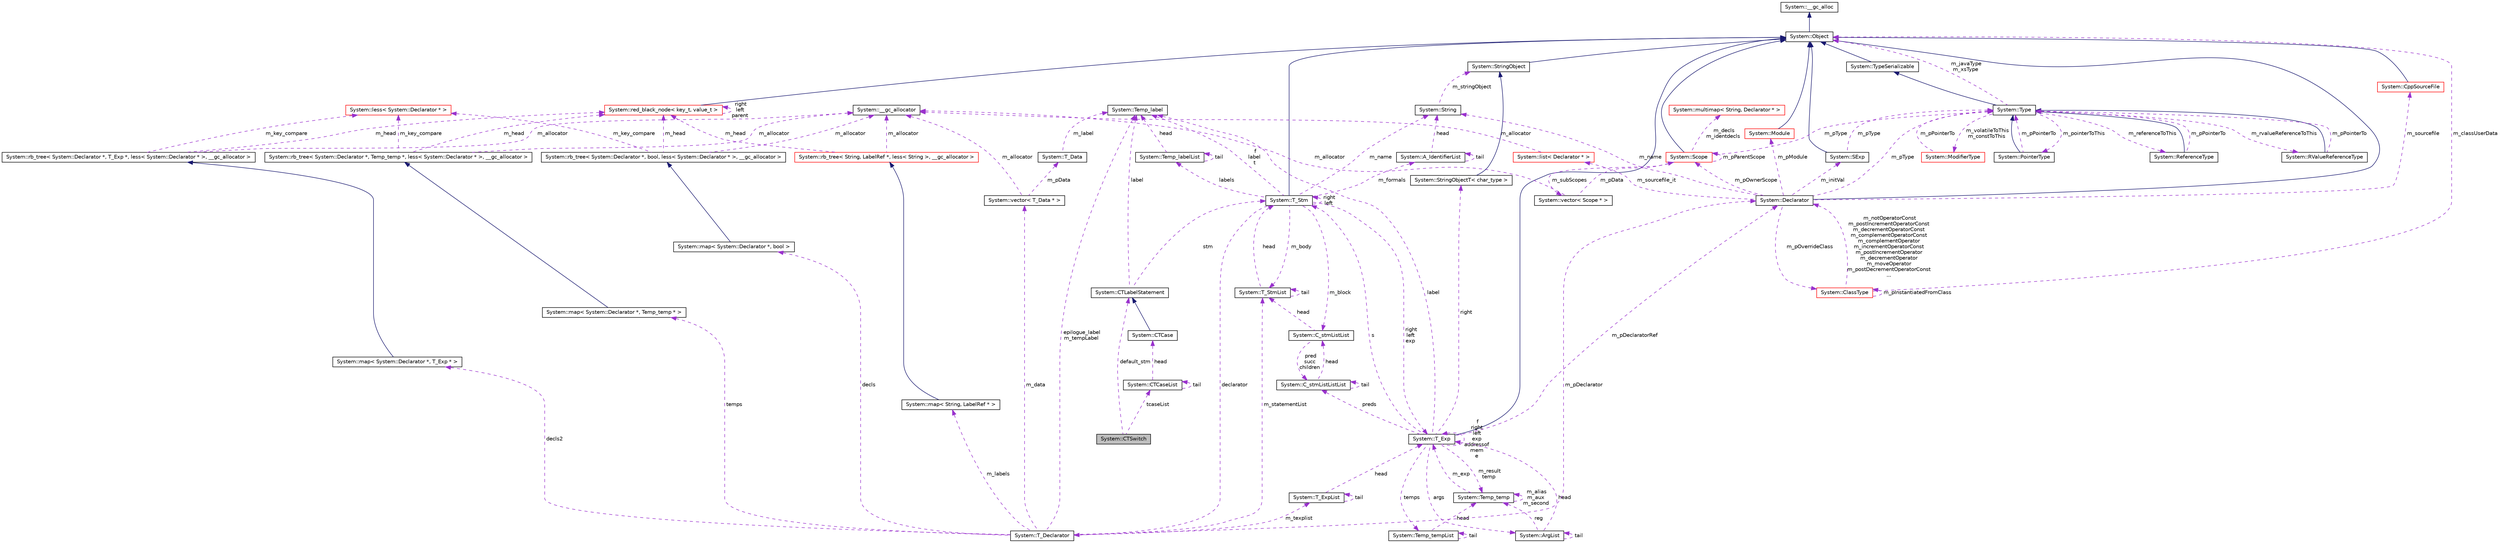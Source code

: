 digraph G
{
  edge [fontname="Helvetica",fontsize="10",labelfontname="Helvetica",labelfontsize="10"];
  node [fontname="Helvetica",fontsize="10",shape=record];
  Node1 [label="System::CTSwitch",height=0.2,width=0.4,color="black", fillcolor="grey75", style="filled" fontcolor="black"];
  Node2 -> Node1 [dir="back",color="darkorchid3",fontsize="10",style="dashed",label=" default_stm" ,fontname="Helvetica"];
  Node2 [label="System::CTLabelStatement",height=0.2,width=0.4,color="black", fillcolor="white", style="filled",URL="$class_system_1_1_c_t_label_statement.html"];
  Node3 -> Node2 [dir="back",color="darkorchid3",fontsize="10",style="dashed",label=" stm" ,fontname="Helvetica"];
  Node3 [label="System::T_Stm",height=0.2,width=0.4,color="black", fillcolor="white", style="filled",URL="$class_system_1_1_t___stm.html"];
  Node4 -> Node3 [dir="back",color="midnightblue",fontsize="10",style="solid",fontname="Helvetica"];
  Node4 [label="System::Object",height=0.2,width=0.4,color="black", fillcolor="white", style="filled",URL="$class_system_1_1_object.html"];
  Node5 -> Node4 [dir="back",color="midnightblue",fontsize="10",style="solid",fontname="Helvetica"];
  Node5 [label="System::__gc_alloc",height=0.2,width=0.4,color="black", fillcolor="white", style="filled",URL="$class_system_1_1____gc__alloc.html"];
  Node3 -> Node3 [dir="back",color="darkorchid3",fontsize="10",style="dashed",label=" right\nleft" ,fontname="Helvetica"];
  Node6 -> Node3 [dir="back",color="darkorchid3",fontsize="10",style="dashed",label=" m_body" ,fontname="Helvetica"];
  Node6 [label="System::T_StmList",height=0.2,width=0.4,color="black", fillcolor="white", style="filled",URL="$class_system_1_1_t___stm_list.html"];
  Node3 -> Node6 [dir="back",color="darkorchid3",fontsize="10",style="dashed",label=" head" ,fontname="Helvetica"];
  Node6 -> Node6 [dir="back",color="darkorchid3",fontsize="10",style="dashed",label=" tail" ,fontname="Helvetica"];
  Node7 -> Node3 [dir="back",color="darkorchid3",fontsize="10",style="dashed",label=" labels" ,fontname="Helvetica"];
  Node7 [label="System::Temp_labelList",height=0.2,width=0.4,color="black", fillcolor="white", style="filled",URL="$struct_system_1_1_temp__label_list.html"];
  Node7 -> Node7 [dir="back",color="darkorchid3",fontsize="10",style="dashed",label=" tail" ,fontname="Helvetica"];
  Node8 -> Node7 [dir="back",color="darkorchid3",fontsize="10",style="dashed",label=" head" ,fontname="Helvetica"];
  Node8 [label="System::Temp_label",height=0.2,width=0.4,color="black", fillcolor="white", style="filled",URL="$class_system_1_1_temp__label.html"];
  Node8 -> Node3 [dir="back",color="darkorchid3",fontsize="10",style="dashed",label=" f\nlabel\nt" ,fontname="Helvetica"];
  Node9 -> Node3 [dir="back",color="darkorchid3",fontsize="10",style="dashed",label=" declarator" ,fontname="Helvetica"];
  Node9 [label="System::T_Declarator",height=0.2,width=0.4,color="black", fillcolor="white", style="filled",URL="$class_system_1_1_t___declarator.html"];
  Node10 -> Node9 [dir="back",color="darkorchid3",fontsize="10",style="dashed",label=" decls" ,fontname="Helvetica"];
  Node10 [label="System::map\< System::Declarator *, bool \>",height=0.2,width=0.4,color="black", fillcolor="white", style="filled",URL="$class_system_1_1map.html"];
  Node11 -> Node10 [dir="back",color="midnightblue",fontsize="10",style="solid",fontname="Helvetica"];
  Node11 [label="System::rb_tree\< System::Declarator *, bool, less\< System::Declarator * \>, __gc_allocator \>",height=0.2,width=0.4,color="black", fillcolor="white", style="filled",URL="$class_system_1_1rb__tree.html"];
  Node12 -> Node11 [dir="back",color="darkorchid3",fontsize="10",style="dashed",label=" m_allocator" ,fontname="Helvetica"];
  Node12 [label="System::__gc_allocator",height=0.2,width=0.4,color="black", fillcolor="white", style="filled",URL="$class_system_1_1____gc__allocator.html"];
  Node13 -> Node11 [dir="back",color="darkorchid3",fontsize="10",style="dashed",label=" m_key_compare" ,fontname="Helvetica"];
  Node13 [label="System::less\< System::Declarator * \>",height=0.2,width=0.4,color="red", fillcolor="white", style="filled",URL="$class_system_1_1less.html"];
  Node14 -> Node11 [dir="back",color="darkorchid3",fontsize="10",style="dashed",label=" m_head" ,fontname="Helvetica"];
  Node14 [label="System::red_black_node\< key_t, value_t \>",height=0.2,width=0.4,color="red", fillcolor="white", style="filled",URL="$class_system_1_1red__black__node.html"];
  Node4 -> Node14 [dir="back",color="midnightblue",fontsize="10",style="solid",fontname="Helvetica"];
  Node14 -> Node14 [dir="back",color="darkorchid3",fontsize="10",style="dashed",label=" right\nleft\nparent" ,fontname="Helvetica"];
  Node15 -> Node9 [dir="back",color="darkorchid3",fontsize="10",style="dashed",label=" m_texplist" ,fontname="Helvetica"];
  Node15 [label="System::T_ExpList",height=0.2,width=0.4,color="black", fillcolor="white", style="filled",URL="$class_system_1_1_t___exp_list.html"];
  Node15 -> Node15 [dir="back",color="darkorchid3",fontsize="10",style="dashed",label=" tail" ,fontname="Helvetica"];
  Node16 -> Node15 [dir="back",color="darkorchid3",fontsize="10",style="dashed",label=" head" ,fontname="Helvetica"];
  Node16 [label="System::T_Exp",height=0.2,width=0.4,color="black", fillcolor="white", style="filled",URL="$class_system_1_1_t___exp.html"];
  Node4 -> Node16 [dir="back",color="midnightblue",fontsize="10",style="solid",fontname="Helvetica"];
  Node17 -> Node16 [dir="back",color="darkorchid3",fontsize="10",style="dashed",label=" preds" ,fontname="Helvetica"];
  Node17 [label="System::C_stmListListList",height=0.2,width=0.4,color="black", fillcolor="white", style="filled",URL="$class_system_1_1_c__stm_list_list_list.html"];
  Node17 -> Node17 [dir="back",color="darkorchid3",fontsize="10",style="dashed",label=" tail" ,fontname="Helvetica"];
  Node18 -> Node17 [dir="back",color="darkorchid3",fontsize="10",style="dashed",label=" head" ,fontname="Helvetica"];
  Node18 [label="System::C_stmListList",height=0.2,width=0.4,color="black", fillcolor="white", style="filled",URL="$class_system_1_1_c__stm_list_list.html"];
  Node17 -> Node18 [dir="back",color="darkorchid3",fontsize="10",style="dashed",label=" pred\nsucc\nchildren" ,fontname="Helvetica"];
  Node6 -> Node18 [dir="back",color="darkorchid3",fontsize="10",style="dashed",label=" head" ,fontname="Helvetica"];
  Node3 -> Node16 [dir="back",color="darkorchid3",fontsize="10",style="dashed",label=" s" ,fontname="Helvetica"];
  Node19 -> Node16 [dir="back",color="darkorchid3",fontsize="10",style="dashed",label=" temps" ,fontname="Helvetica"];
  Node19 [label="System::Temp_tempList",height=0.2,width=0.4,color="black", fillcolor="white", style="filled",URL="$class_system_1_1_temp__temp_list.html"];
  Node19 -> Node19 [dir="back",color="darkorchid3",fontsize="10",style="dashed",label=" tail" ,fontname="Helvetica"];
  Node20 -> Node19 [dir="back",color="darkorchid3",fontsize="10",style="dashed",label=" head" ,fontname="Helvetica"];
  Node20 [label="System::Temp_temp",height=0.2,width=0.4,color="black", fillcolor="white", style="filled",URL="$class_system_1_1_temp__temp.html"];
  Node20 -> Node20 [dir="back",color="darkorchid3",fontsize="10",style="dashed",label=" m_alias\nm_aux\nm_second" ,fontname="Helvetica"];
  Node16 -> Node20 [dir="back",color="darkorchid3",fontsize="10",style="dashed",label=" m_exp" ,fontname="Helvetica"];
  Node8 -> Node16 [dir="back",color="darkorchid3",fontsize="10",style="dashed",label=" label" ,fontname="Helvetica"];
  Node21 -> Node16 [dir="back",color="darkorchid3",fontsize="10",style="dashed",label=" m_pDeclaratorRef" ,fontname="Helvetica"];
  Node21 [label="System::Declarator",height=0.2,width=0.4,color="black", fillcolor="white", style="filled",URL="$class_system_1_1_declarator.html"];
  Node4 -> Node21 [dir="back",color="midnightblue",fontsize="10",style="solid",fontname="Helvetica"];
  Node22 -> Node21 [dir="back",color="darkorchid3",fontsize="10",style="dashed",label=" m_pType" ,fontname="Helvetica"];
  Node22 [label="System::Type",height=0.2,width=0.4,color="black", fillcolor="white", style="filled",URL="$class_system_1_1_type.html"];
  Node23 -> Node22 [dir="back",color="midnightblue",fontsize="10",style="solid",fontname="Helvetica"];
  Node23 [label="System::TypeSerializable",height=0.2,width=0.4,color="black", fillcolor="white", style="filled",URL="$class_system_1_1_type_serializable.html"];
  Node4 -> Node23 [dir="back",color="midnightblue",fontsize="10",style="solid",fontname="Helvetica"];
  Node24 -> Node22 [dir="back",color="darkorchid3",fontsize="10",style="dashed",label=" m_pointerToThis" ,fontname="Helvetica"];
  Node24 [label="System::PointerType",height=0.2,width=0.4,color="black", fillcolor="white", style="filled",URL="$class_system_1_1_pointer_type.html"];
  Node22 -> Node24 [dir="back",color="midnightblue",fontsize="10",style="solid",fontname="Helvetica"];
  Node22 -> Node24 [dir="back",color="darkorchid3",fontsize="10",style="dashed",label=" m_pPointerTo" ,fontname="Helvetica"];
  Node25 -> Node22 [dir="back",color="darkorchid3",fontsize="10",style="dashed",label=" m_referenceToThis" ,fontname="Helvetica"];
  Node25 [label="System::ReferenceType",height=0.2,width=0.4,color="black", fillcolor="white", style="filled",URL="$class_system_1_1_reference_type.html"];
  Node22 -> Node25 [dir="back",color="midnightblue",fontsize="10",style="solid",fontname="Helvetica"];
  Node22 -> Node25 [dir="back",color="darkorchid3",fontsize="10",style="dashed",label=" m_pPointerTo" ,fontname="Helvetica"];
  Node26 -> Node22 [dir="back",color="darkorchid3",fontsize="10",style="dashed",label=" m_rvalueReferenceToThis" ,fontname="Helvetica"];
  Node26 [label="System::RValueReferenceType",height=0.2,width=0.4,color="black", fillcolor="white", style="filled",URL="$class_system_1_1_r_value_reference_type.html"];
  Node22 -> Node26 [dir="back",color="midnightblue",fontsize="10",style="solid",fontname="Helvetica"];
  Node22 -> Node26 [dir="back",color="darkorchid3",fontsize="10",style="dashed",label=" m_pPointerTo" ,fontname="Helvetica"];
  Node27 -> Node22 [dir="back",color="darkorchid3",fontsize="10",style="dashed",label=" m_volatileToThis\nm_constToThis" ,fontname="Helvetica"];
  Node27 [label="System::ModifierType",height=0.2,width=0.4,color="red", fillcolor="white", style="filled",URL="$class_system_1_1_modifier_type.html"];
  Node22 -> Node27 [dir="back",color="darkorchid3",fontsize="10",style="dashed",label=" m_pPointerTo" ,fontname="Helvetica"];
  Node4 -> Node22 [dir="back",color="darkorchid3",fontsize="10",style="dashed",label=" m_javaType\nm_xsType" ,fontname="Helvetica"];
  Node28 -> Node21 [dir="back",color="darkorchid3",fontsize="10",style="dashed",label=" m_pOwnerScope" ,fontname="Helvetica"];
  Node28 [label="System::Scope",height=0.2,width=0.4,color="red", fillcolor="white", style="filled",URL="$class_system_1_1_scope.html"];
  Node4 -> Node28 [dir="back",color="midnightblue",fontsize="10",style="solid",fontname="Helvetica"];
  Node22 -> Node28 [dir="back",color="darkorchid3",fontsize="10",style="dashed",label=" m_pType" ,fontname="Helvetica"];
  Node29 -> Node28 [dir="back",color="darkorchid3",fontsize="10",style="dashed",label=" m_subScopes" ,fontname="Helvetica"];
  Node29 [label="System::vector\< Scope * \>",height=0.2,width=0.4,color="black", fillcolor="white", style="filled",URL="$class_system_1_1vector.html"];
  Node28 -> Node29 [dir="back",color="darkorchid3",fontsize="10",style="dashed",label=" m_pData" ,fontname="Helvetica"];
  Node12 -> Node29 [dir="back",color="darkorchid3",fontsize="10",style="dashed",label=" m_allocator" ,fontname="Helvetica"];
  Node28 -> Node28 [dir="back",color="darkorchid3",fontsize="10",style="dashed",label=" m_pParentScope" ,fontname="Helvetica"];
  Node30 -> Node28 [dir="back",color="darkorchid3",fontsize="10",style="dashed",label=" m_decls\nm_identdecls" ,fontname="Helvetica"];
  Node30 [label="System::multimap\< String, Declarator * \>",height=0.2,width=0.4,color="red", fillcolor="white", style="filled",URL="$class_system_1_1multimap.html"];
  Node31 -> Node21 [dir="back",color="darkorchid3",fontsize="10",style="dashed",label=" m_initVal" ,fontname="Helvetica"];
  Node31 [label="System::SExp",height=0.2,width=0.4,color="black", fillcolor="white", style="filled",URL="$class_system_1_1_s_exp.html"];
  Node4 -> Node31 [dir="back",color="midnightblue",fontsize="10",style="solid",fontname="Helvetica"];
  Node22 -> Node31 [dir="back",color="darkorchid3",fontsize="10",style="dashed",label=" m_pType" ,fontname="Helvetica"];
  Node32 -> Node21 [dir="back",color="darkorchid3",fontsize="10",style="dashed",label=" m_sourcefile" ,fontname="Helvetica"];
  Node32 [label="System::CppSourceFile",height=0.2,width=0.4,color="red", fillcolor="white", style="filled",URL="$class_system_1_1_cpp_source_file.html"];
  Node4 -> Node32 [dir="back",color="midnightblue",fontsize="10",style="solid",fontname="Helvetica"];
  Node33 -> Node21 [dir="back",color="darkorchid3",fontsize="10",style="dashed",label=" m_pOverrideClass" ,fontname="Helvetica"];
  Node33 [label="System::ClassType",height=0.2,width=0.4,color="red", fillcolor="white", style="filled",URL="$class_system_1_1_class_type.html"];
  Node21 -> Node33 [dir="back",color="darkorchid3",fontsize="10",style="dashed",label=" m_notOperatorConst\nm_postIncrementOperatorConst\nm_decrementOperatorConst\nm_complementOperatorConst\nm_complementOperator\nm_incrementOperatorConst\nm_postIncrementOperator\nm_decrementOperator\nm_moveOperator\nm_postDecrementOperatorConst\n..." ,fontname="Helvetica"];
  Node33 -> Node33 [dir="back",color="darkorchid3",fontsize="10",style="dashed",label=" m_pInstantiatedFromClass" ,fontname="Helvetica"];
  Node4 -> Node33 [dir="back",color="darkorchid3",fontsize="10",style="dashed",label=" m_classUserData" ,fontname="Helvetica"];
  Node34 -> Node21 [dir="back",color="darkorchid3",fontsize="10",style="dashed",label=" m_name" ,fontname="Helvetica"];
  Node34 [label="System::String",height=0.2,width=0.4,color="black", fillcolor="white", style="filled",URL="$class_system_1_1_string.html"];
  Node35 -> Node34 [dir="back",color="darkorchid3",fontsize="10",style="dashed",label=" m_stringObject" ,fontname="Helvetica"];
  Node35 [label="System::StringObject",height=0.2,width=0.4,color="black", fillcolor="white", style="filled",URL="$class_system_1_1_string_object.html"];
  Node4 -> Node35 [dir="back",color="midnightblue",fontsize="10",style="solid",fontname="Helvetica"];
  Node36 -> Node21 [dir="back",color="darkorchid3",fontsize="10",style="dashed",label=" m_pModule" ,fontname="Helvetica"];
  Node36 [label="System::Module",height=0.2,width=0.4,color="red", fillcolor="white", style="filled",URL="$class_system_1_1_module.html"];
  Node4 -> Node36 [dir="back",color="midnightblue",fontsize="10",style="solid",fontname="Helvetica"];
  Node37 -> Node21 [dir="back",color="darkorchid3",fontsize="10",style="dashed",label=" m_sourcefile_it" ,fontname="Helvetica"];
  Node37 [label="System::list\< Declarator * \>",height=0.2,width=0.4,color="red", fillcolor="white", style="filled",URL="$class_system_1_1list.html"];
  Node12 -> Node37 [dir="back",color="darkorchid3",fontsize="10",style="dashed",label=" m_allocator" ,fontname="Helvetica"];
  Node38 -> Node16 [dir="back",color="darkorchid3",fontsize="10",style="dashed",label=" args" ,fontname="Helvetica"];
  Node38 [label="System::ArgList",height=0.2,width=0.4,color="black", fillcolor="white", style="filled",URL="$class_system_1_1_arg_list.html"];
  Node38 -> Node38 [dir="back",color="darkorchid3",fontsize="10",style="dashed",label=" tail" ,fontname="Helvetica"];
  Node20 -> Node38 [dir="back",color="darkorchid3",fontsize="10",style="dashed",label=" reg" ,fontname="Helvetica"];
  Node16 -> Node38 [dir="back",color="darkorchid3",fontsize="10",style="dashed",label=" head" ,fontname="Helvetica"];
  Node20 -> Node16 [dir="back",color="darkorchid3",fontsize="10",style="dashed",label=" m_result\ntemp" ,fontname="Helvetica"];
  Node16 -> Node16 [dir="back",color="darkorchid3",fontsize="10",style="dashed",label=" f\nright\nleft\nexp\naddressof\nmem\ne" ,fontname="Helvetica"];
  Node39 -> Node16 [dir="back",color="darkorchid3",fontsize="10",style="dashed",label=" right" ,fontname="Helvetica"];
  Node39 [label="System::StringObjectT\< char_type \>",height=0.2,width=0.4,color="black", fillcolor="white", style="filled",URL="$class_system_1_1_string_object_t.html"];
  Node35 -> Node39 [dir="back",color="midnightblue",fontsize="10",style="solid",fontname="Helvetica"];
  Node6 -> Node9 [dir="back",color="darkorchid3",fontsize="10",style="dashed",label=" m_statementList" ,fontname="Helvetica"];
  Node8 -> Node9 [dir="back",color="darkorchid3",fontsize="10",style="dashed",label=" epilogue_label\nm_tempLabel" ,fontname="Helvetica"];
  Node21 -> Node9 [dir="back",color="darkorchid3",fontsize="10",style="dashed",label=" m_pDeclarator" ,fontname="Helvetica"];
  Node40 -> Node9 [dir="back",color="darkorchid3",fontsize="10",style="dashed",label=" temps" ,fontname="Helvetica"];
  Node40 [label="System::map\< System::Declarator *, Temp_temp * \>",height=0.2,width=0.4,color="black", fillcolor="white", style="filled",URL="$class_system_1_1map.html"];
  Node41 -> Node40 [dir="back",color="midnightblue",fontsize="10",style="solid",fontname="Helvetica"];
  Node41 [label="System::rb_tree\< System::Declarator *, Temp_temp *, less\< System::Declarator * \>, __gc_allocator \>",height=0.2,width=0.4,color="black", fillcolor="white", style="filled",URL="$class_system_1_1rb__tree.html"];
  Node12 -> Node41 [dir="back",color="darkorchid3",fontsize="10",style="dashed",label=" m_allocator" ,fontname="Helvetica"];
  Node13 -> Node41 [dir="back",color="darkorchid3",fontsize="10",style="dashed",label=" m_key_compare" ,fontname="Helvetica"];
  Node14 -> Node41 [dir="back",color="darkorchid3",fontsize="10",style="dashed",label=" m_head" ,fontname="Helvetica"];
  Node42 -> Node9 [dir="back",color="darkorchid3",fontsize="10",style="dashed",label=" m_data" ,fontname="Helvetica"];
  Node42 [label="System::vector\< T_Data * \>",height=0.2,width=0.4,color="black", fillcolor="white", style="filled",URL="$class_system_1_1vector.html"];
  Node12 -> Node42 [dir="back",color="darkorchid3",fontsize="10",style="dashed",label=" m_allocator" ,fontname="Helvetica"];
  Node43 -> Node42 [dir="back",color="darkorchid3",fontsize="10",style="dashed",label=" m_pData" ,fontname="Helvetica"];
  Node43 [label="System::T_Data",height=0.2,width=0.4,color="black", fillcolor="white", style="filled",URL="$class_system_1_1_t___data.html"];
  Node8 -> Node43 [dir="back",color="darkorchid3",fontsize="10",style="dashed",label=" m_label" ,fontname="Helvetica"];
  Node44 -> Node9 [dir="back",color="darkorchid3",fontsize="10",style="dashed",label=" m_labels" ,fontname="Helvetica"];
  Node44 [label="System::map\< String, LabelRef * \>",height=0.2,width=0.4,color="black", fillcolor="white", style="filled",URL="$class_system_1_1map.html"];
  Node45 -> Node44 [dir="back",color="midnightblue",fontsize="10",style="solid",fontname="Helvetica"];
  Node45 [label="System::rb_tree\< String, LabelRef *, less\< String \>, __gc_allocator \>",height=0.2,width=0.4,color="red", fillcolor="white", style="filled",URL="$class_system_1_1rb__tree.html"];
  Node12 -> Node45 [dir="back",color="darkorchid3",fontsize="10",style="dashed",label=" m_allocator" ,fontname="Helvetica"];
  Node14 -> Node45 [dir="back",color="darkorchid3",fontsize="10",style="dashed",label=" m_head" ,fontname="Helvetica"];
  Node46 -> Node9 [dir="back",color="darkorchid3",fontsize="10",style="dashed",label=" decls2" ,fontname="Helvetica"];
  Node46 [label="System::map\< System::Declarator *, T_Exp * \>",height=0.2,width=0.4,color="black", fillcolor="white", style="filled",URL="$class_system_1_1map.html"];
  Node47 -> Node46 [dir="back",color="midnightblue",fontsize="10",style="solid",fontname="Helvetica"];
  Node47 [label="System::rb_tree\< System::Declarator *, T_Exp *, less\< System::Declarator * \>, __gc_allocator \>",height=0.2,width=0.4,color="black", fillcolor="white", style="filled",URL="$class_system_1_1rb__tree.html"];
  Node12 -> Node47 [dir="back",color="darkorchid3",fontsize="10",style="dashed",label=" m_allocator" ,fontname="Helvetica"];
  Node13 -> Node47 [dir="back",color="darkorchid3",fontsize="10",style="dashed",label=" m_key_compare" ,fontname="Helvetica"];
  Node14 -> Node47 [dir="back",color="darkorchid3",fontsize="10",style="dashed",label=" m_head" ,fontname="Helvetica"];
  Node16 -> Node3 [dir="back",color="darkorchid3",fontsize="10",style="dashed",label=" right\nleft\nexp" ,fontname="Helvetica"];
  Node48 -> Node3 [dir="back",color="darkorchid3",fontsize="10",style="dashed",label=" m_formals" ,fontname="Helvetica"];
  Node48 [label="System::A_IdentifierList",height=0.2,width=0.4,color="black", fillcolor="white", style="filled",URL="$class_system_1_1_a___identifier_list.html"];
  Node48 -> Node48 [dir="back",color="darkorchid3",fontsize="10",style="dashed",label=" tail" ,fontname="Helvetica"];
  Node34 -> Node48 [dir="back",color="darkorchid3",fontsize="10",style="dashed",label=" head" ,fontname="Helvetica"];
  Node34 -> Node3 [dir="back",color="darkorchid3",fontsize="10",style="dashed",label=" m_name" ,fontname="Helvetica"];
  Node18 -> Node3 [dir="back",color="darkorchid3",fontsize="10",style="dashed",label=" m_block" ,fontname="Helvetica"];
  Node8 -> Node2 [dir="back",color="darkorchid3",fontsize="10",style="dashed",label=" label" ,fontname="Helvetica"];
  Node49 -> Node1 [dir="back",color="darkorchid3",fontsize="10",style="dashed",label=" tcaseList" ,fontname="Helvetica"];
  Node49 [label="System::CTCaseList",height=0.2,width=0.4,color="black", fillcolor="white", style="filled",URL="$struct_system_1_1_c_t_case_list.html"];
  Node50 -> Node49 [dir="back",color="darkorchid3",fontsize="10",style="dashed",label=" head" ,fontname="Helvetica"];
  Node50 [label="System::CTCase",height=0.2,width=0.4,color="black", fillcolor="white", style="filled",URL="$class_system_1_1_c_t_case.html"];
  Node2 -> Node50 [dir="back",color="midnightblue",fontsize="10",style="solid",fontname="Helvetica"];
  Node49 -> Node49 [dir="back",color="darkorchid3",fontsize="10",style="dashed",label=" tail" ,fontname="Helvetica"];
}

